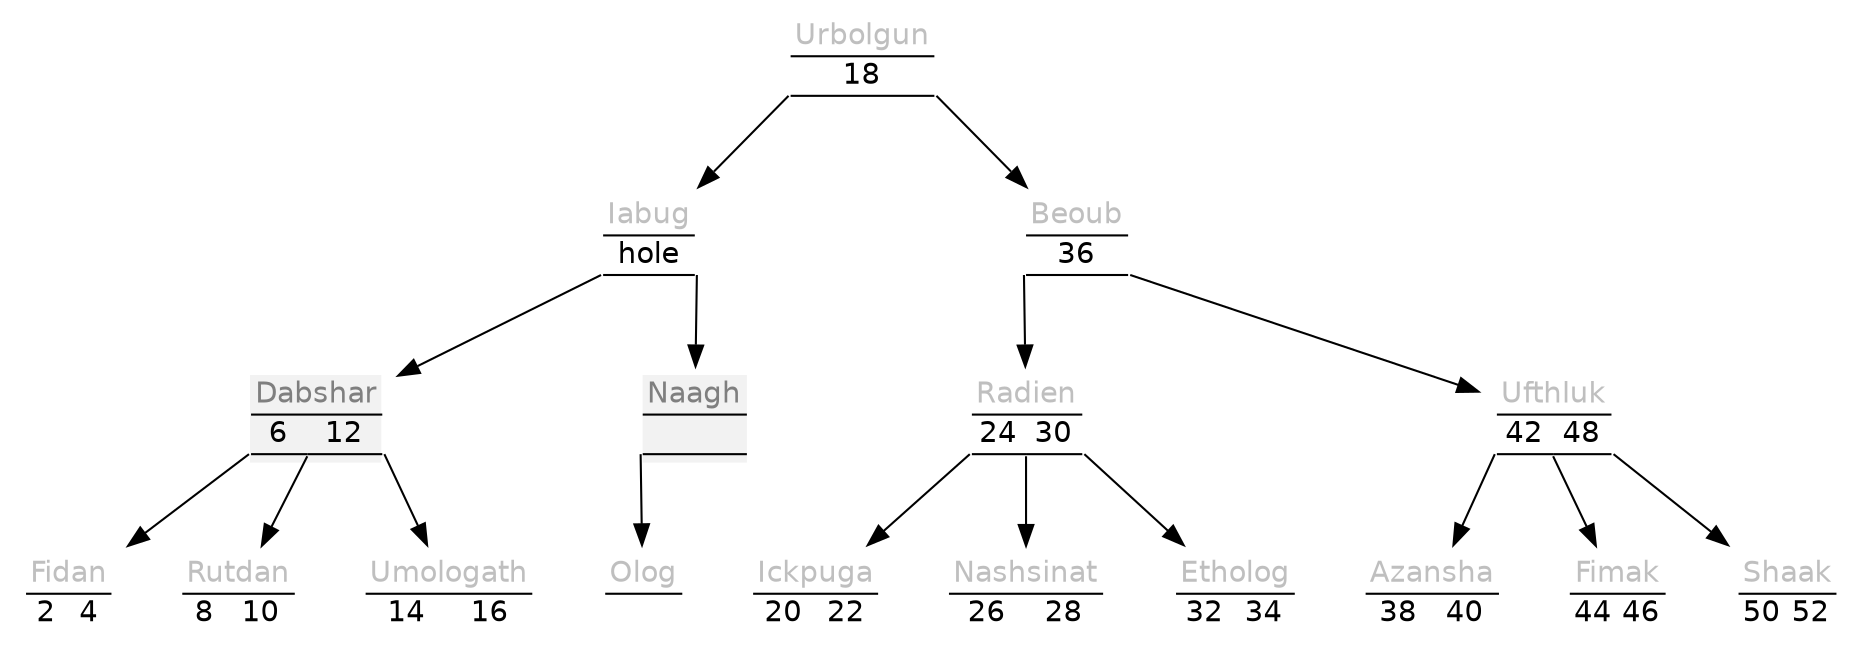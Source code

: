 digraph {
	graph [truecolor=true, bgcolor=transparent, fontname="Bitstream Vera Sans", splines=false];
	node [shape=none, fontname="Bitstream Vera Sans"];
	trunk0x10075f990 [label = <
<table border="0" cellspacing="0">
	<tr><td border="0" colspan="1"><font color="Gray75">Urbolgun</font></td></tr>
	<hr/>
	<tr>
	<td border="0" align="center" port="0">18</td>
	</tr>
	<hr/>
	<tr><td></td></tr>
</table>>];
	trunk0x10075f990:0:sw -> trunk0x100604080;
	trunk0x10075f990:0:se -> trunk0x10075f9c0;
	trunk0x100604080 [label = <
<table border="0" cellspacing="0">
	<tr><td border="0" colspan="1"><font color="Gray75">Iabug</font></td></tr>
	<hr/>
	<tr>
	<td border="0" align="center" port="0">hole</td>
	</tr>
	<hr/>
	<tr><td></td></tr>
</table>>];
	trunk0x100604080:0:sw -> trunk0x100604480;
	trunk0x100604080:0:se -> trunk0x10075f9f0;
	trunk0x100604480 [label = <
<table border="0" cellspacing="0" bgcolor="Grey95">
	<tr><td border="0" colspan="2"><font color="Gray50">Dabshar</font></td></tr>
	<hr/>
	<tr>
	<td border="0" align="center" port="0">6</td>
	<td border="0" align="center" port="1">12</td>
	</tr>
	<hr/>
	<tr><td></td></tr>
</table>>];
	trunk0x100604480:0:sw -> trunk0x100537ef0;
	trunk0x100604480:0:se -> trunk0x1006040e0;
	trunk0x100604480:1:se -> trunk0x100604520;
	trunk0x100537ef0 [label = <
<table border="0" cellspacing="0">
	<tr><td border="0" colspan="2"><font color="Gray75">Fidan</font></td></tr>
	<hr/>
	<tr>
	<td border="0" align="center" port="0">2</td>
	<td border="0" align="center" port="1">4</td>
	</tr>
</table>>];
	trunk0x1006040e0 [label = <
<table border="0" cellspacing="0">
	<tr><td border="0" colspan="2"><font color="Gray75">Rutdan</font></td></tr>
	<hr/>
	<tr>
	<td border="0" align="center" port="0">8</td>
	<td border="0" align="center" port="1">10</td>
	</tr>
</table>>];
	trunk0x100604520 [label = <
<table border="0" cellspacing="0">
	<tr><td border="0" colspan="2"><font color="Gray75">Umologath</font></td></tr>
	<hr/>
	<tr>
	<td border="0" align="center" port="0">14</td>
	<td border="0" align="center" port="1">16</td>
	</tr>
</table>>];
	trunk0x10075f9f0 [label = <
<table border="0" cellspacing="0" bgcolor="Grey95">
	<tr><td border="0" colspan="1"><font color="Gray50">Naagh</font></td></tr>
	<hr/>
	<tr>
	<td border="0" port="0">&nbsp;</td>
	</tr>
	<hr/>
	<tr><td></td></tr>
</table>>];
	trunk0x10075f9f0:0:sw -> trunk0x100735af0;
	trunk0x100735af0 [label = <
<table border="0" cellspacing="0">
	<tr><td border="0" colspan="1"><font color="Gray75">Olog</font></td></tr>
	<hr/>
	<tr>
	<td border="0" port="0">&nbsp;</td>
	</tr>
</table>>];
	trunk0x10075f9c0 [label = <
<table border="0" cellspacing="0">
	<tr><td border="0" colspan="1"><font color="Gray75">Beoub</font></td></tr>
	<hr/>
	<tr>
	<td border="0" align="center" port="0">36</td>
	</tr>
	<hr/>
	<tr><td></td></tr>
</table>>];
	trunk0x10075f9c0:0:sw -> trunk0x10281b590;
	trunk0x10075f9c0:0:se -> trunk0x1006040f0;
	trunk0x10281b590 [label = <
<table border="0" cellspacing="0">
	<tr><td border="0" colspan="2"><font color="Gray75">Radien</font></td></tr>
	<hr/>
	<tr>
	<td border="0" align="center" port="0">24</td>
	<td border="0" align="center" port="1">30</td>
	</tr>
	<hr/>
	<tr><td></td></tr>
</table>>];
	trunk0x10281b590:0:sw -> trunk0x10281b5c0;
	trunk0x10281b590:0:se -> trunk0x100531520;
	trunk0x10281b590:1:se -> trunk0x100537dd0;
	trunk0x10281b5c0 [label = <
<table border="0" cellspacing="0">
	<tr><td border="0" colspan="2"><font color="Gray75">Ickpuga</font></td></tr>
	<hr/>
	<tr>
	<td border="0" align="center" port="0">20</td>
	<td border="0" align="center" port="1">22</td>
	</tr>
</table>>];
	trunk0x100531520 [label = <
<table border="0" cellspacing="0">
	<tr><td border="0" colspan="2"><font color="Gray75">Nashsinat</font></td></tr>
	<hr/>
	<tr>
	<td border="0" align="center" port="0">26</td>
	<td border="0" align="center" port="1">28</td>
	</tr>
</table>>];
	trunk0x100537dd0 [label = <
<table border="0" cellspacing="0">
	<tr><td border="0" colspan="2"><font color="Gray75">Etholog</font></td></tr>
	<hr/>
	<tr>
	<td border="0" align="center" port="0">32</td>
	<td border="0" align="center" port="1">34</td>
	</tr>
</table>>];
	trunk0x1006040f0 [label = <
<table border="0" cellspacing="0">
	<tr><td border="0" colspan="2"><font color="Gray75">Ufthluk</font></td></tr>
	<hr/>
	<tr>
	<td border="0" align="center" port="0">42</td>
	<td border="0" align="center" port="1">48</td>
	</tr>
	<hr/>
	<tr><td></td></tr>
</table>>];
	trunk0x1006040f0:0:sw -> trunk0x100537120;
	trunk0x1006040f0:0:se -> trunk0x1005329b0;
	trunk0x1006040f0:1:se -> trunk0x100535b20;
	trunk0x100537120 [label = <
<table border="0" cellspacing="0">
	<tr><td border="0" colspan="2"><font color="Gray75">Azansha</font></td></tr>
	<hr/>
	<tr>
	<td border="0" align="center" port="0">38</td>
	<td border="0" align="center" port="1">40</td>
	</tr>
</table>>];
	trunk0x1005329b0 [label = <
<table border="0" cellspacing="0">
	<tr><td border="0" colspan="2"><font color="Gray75">Fimak</font></td></tr>
	<hr/>
	<tr>
	<td border="0" align="center" port="0">44</td>
	<td border="0" align="center" port="1">46</td>
	</tr>
</table>>];
	trunk0x100535b20 [label = <
<table border="0" cellspacing="0">
	<tr><td border="0" colspan="2"><font color="Gray75">Shaak</font></td></tr>
	<hr/>
	<tr>
	<td border="0" align="center" port="0">50</td>
	<td border="0" align="center" port="1">52</td>
	</tr>
</table>>];
	node [color="Red"];
}
